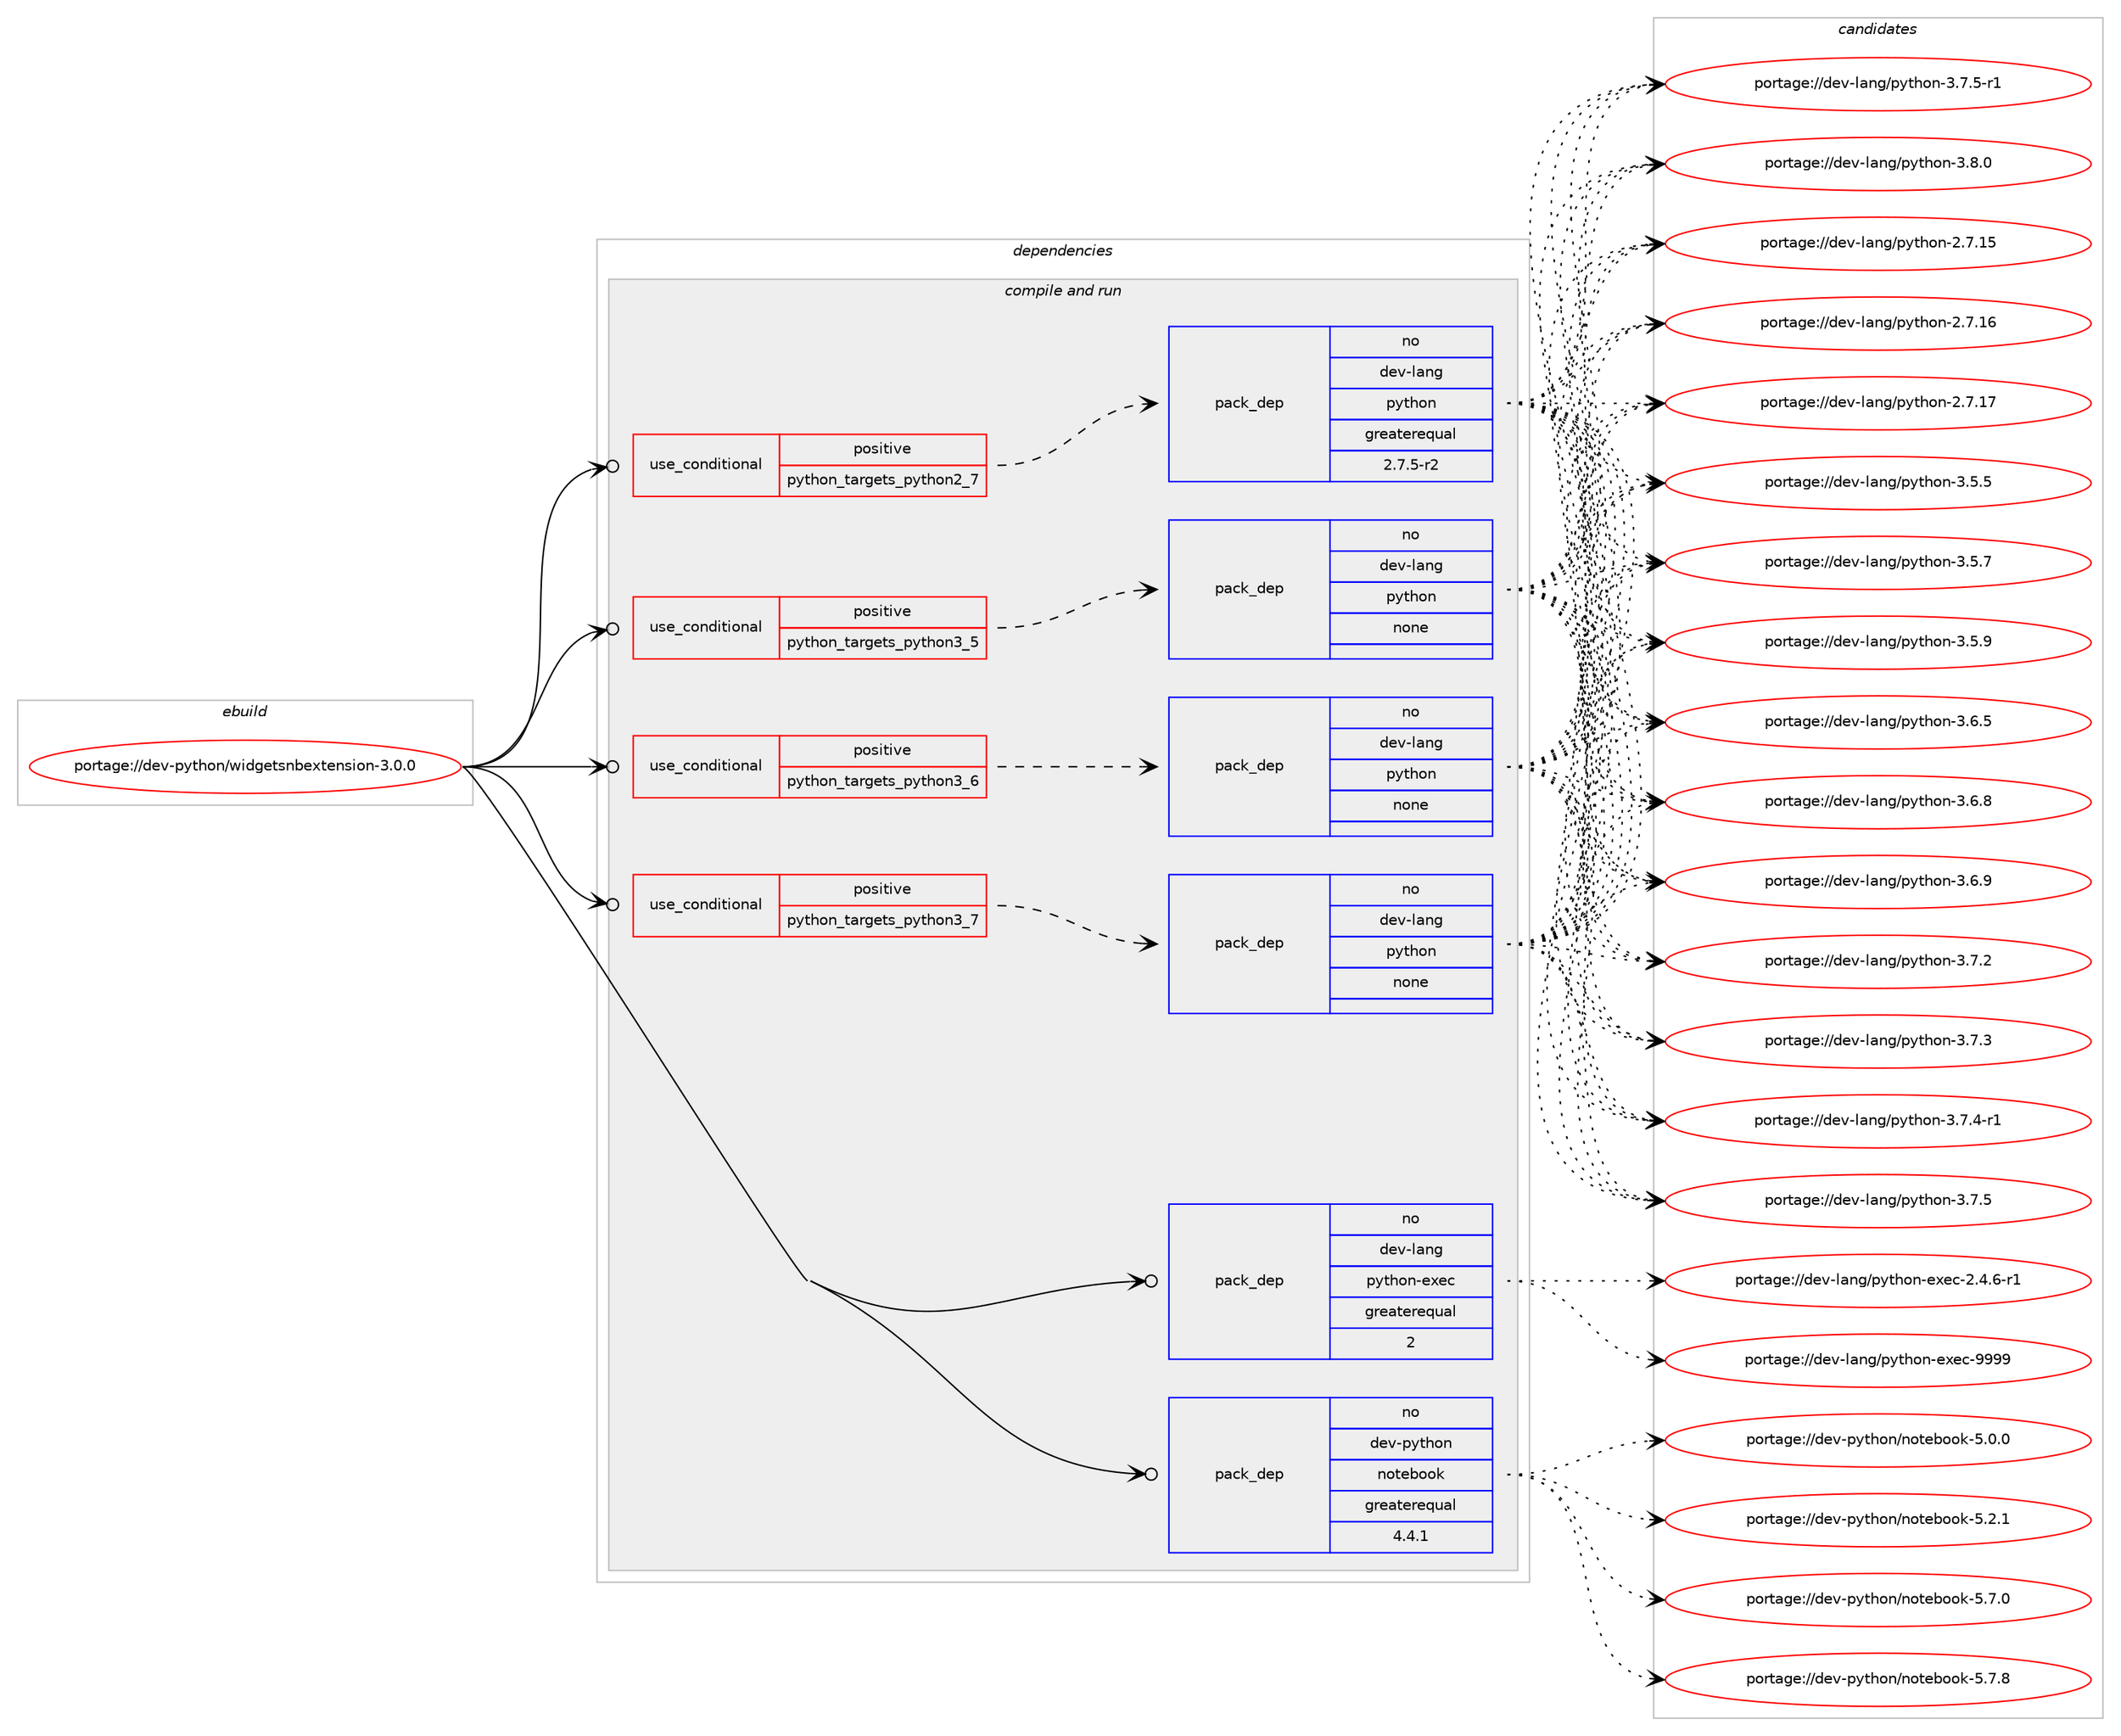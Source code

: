 digraph prolog {

# *************
# Graph options
# *************

newrank=true;
concentrate=true;
compound=true;
graph [rankdir=LR,fontname=Helvetica,fontsize=10,ranksep=1.5];#, ranksep=2.5, nodesep=0.2];
edge  [arrowhead=vee];
node  [fontname=Helvetica,fontsize=10];

# **********
# The ebuild
# **********

subgraph cluster_leftcol {
color=gray;
rank=same;
label=<<i>ebuild</i>>;
id [label="portage://dev-python/widgetsnbextension-3.0.0", color=red, width=4, href="../dev-python/widgetsnbextension-3.0.0.svg"];
}

# ****************
# The dependencies
# ****************

subgraph cluster_midcol {
color=gray;
label=<<i>dependencies</i>>;
subgraph cluster_compile {
fillcolor="#eeeeee";
style=filled;
label=<<i>compile</i>>;
}
subgraph cluster_compileandrun {
fillcolor="#eeeeee";
style=filled;
label=<<i>compile and run</i>>;
subgraph cond40807 {
dependency179080 [label=<<TABLE BORDER="0" CELLBORDER="1" CELLSPACING="0" CELLPADDING="4"><TR><TD ROWSPAN="3" CELLPADDING="10">use_conditional</TD></TR><TR><TD>positive</TD></TR><TR><TD>python_targets_python2_7</TD></TR></TABLE>>, shape=none, color=red];
subgraph pack134862 {
dependency179081 [label=<<TABLE BORDER="0" CELLBORDER="1" CELLSPACING="0" CELLPADDING="4" WIDTH="220"><TR><TD ROWSPAN="6" CELLPADDING="30">pack_dep</TD></TR><TR><TD WIDTH="110">no</TD></TR><TR><TD>dev-lang</TD></TR><TR><TD>python</TD></TR><TR><TD>greaterequal</TD></TR><TR><TD>2.7.5-r2</TD></TR></TABLE>>, shape=none, color=blue];
}
dependency179080:e -> dependency179081:w [weight=20,style="dashed",arrowhead="vee"];
}
id:e -> dependency179080:w [weight=20,style="solid",arrowhead="odotvee"];
subgraph cond40808 {
dependency179082 [label=<<TABLE BORDER="0" CELLBORDER="1" CELLSPACING="0" CELLPADDING="4"><TR><TD ROWSPAN="3" CELLPADDING="10">use_conditional</TD></TR><TR><TD>positive</TD></TR><TR><TD>python_targets_python3_5</TD></TR></TABLE>>, shape=none, color=red];
subgraph pack134863 {
dependency179083 [label=<<TABLE BORDER="0" CELLBORDER="1" CELLSPACING="0" CELLPADDING="4" WIDTH="220"><TR><TD ROWSPAN="6" CELLPADDING="30">pack_dep</TD></TR><TR><TD WIDTH="110">no</TD></TR><TR><TD>dev-lang</TD></TR><TR><TD>python</TD></TR><TR><TD>none</TD></TR><TR><TD></TD></TR></TABLE>>, shape=none, color=blue];
}
dependency179082:e -> dependency179083:w [weight=20,style="dashed",arrowhead="vee"];
}
id:e -> dependency179082:w [weight=20,style="solid",arrowhead="odotvee"];
subgraph cond40809 {
dependency179084 [label=<<TABLE BORDER="0" CELLBORDER="1" CELLSPACING="0" CELLPADDING="4"><TR><TD ROWSPAN="3" CELLPADDING="10">use_conditional</TD></TR><TR><TD>positive</TD></TR><TR><TD>python_targets_python3_6</TD></TR></TABLE>>, shape=none, color=red];
subgraph pack134864 {
dependency179085 [label=<<TABLE BORDER="0" CELLBORDER="1" CELLSPACING="0" CELLPADDING="4" WIDTH="220"><TR><TD ROWSPAN="6" CELLPADDING="30">pack_dep</TD></TR><TR><TD WIDTH="110">no</TD></TR><TR><TD>dev-lang</TD></TR><TR><TD>python</TD></TR><TR><TD>none</TD></TR><TR><TD></TD></TR></TABLE>>, shape=none, color=blue];
}
dependency179084:e -> dependency179085:w [weight=20,style="dashed",arrowhead="vee"];
}
id:e -> dependency179084:w [weight=20,style="solid",arrowhead="odotvee"];
subgraph cond40810 {
dependency179086 [label=<<TABLE BORDER="0" CELLBORDER="1" CELLSPACING="0" CELLPADDING="4"><TR><TD ROWSPAN="3" CELLPADDING="10">use_conditional</TD></TR><TR><TD>positive</TD></TR><TR><TD>python_targets_python3_7</TD></TR></TABLE>>, shape=none, color=red];
subgraph pack134865 {
dependency179087 [label=<<TABLE BORDER="0" CELLBORDER="1" CELLSPACING="0" CELLPADDING="4" WIDTH="220"><TR><TD ROWSPAN="6" CELLPADDING="30">pack_dep</TD></TR><TR><TD WIDTH="110">no</TD></TR><TR><TD>dev-lang</TD></TR><TR><TD>python</TD></TR><TR><TD>none</TD></TR><TR><TD></TD></TR></TABLE>>, shape=none, color=blue];
}
dependency179086:e -> dependency179087:w [weight=20,style="dashed",arrowhead="vee"];
}
id:e -> dependency179086:w [weight=20,style="solid",arrowhead="odotvee"];
subgraph pack134866 {
dependency179088 [label=<<TABLE BORDER="0" CELLBORDER="1" CELLSPACING="0" CELLPADDING="4" WIDTH="220"><TR><TD ROWSPAN="6" CELLPADDING="30">pack_dep</TD></TR><TR><TD WIDTH="110">no</TD></TR><TR><TD>dev-lang</TD></TR><TR><TD>python-exec</TD></TR><TR><TD>greaterequal</TD></TR><TR><TD>2</TD></TR></TABLE>>, shape=none, color=blue];
}
id:e -> dependency179088:w [weight=20,style="solid",arrowhead="odotvee"];
subgraph pack134867 {
dependency179089 [label=<<TABLE BORDER="0" CELLBORDER="1" CELLSPACING="0" CELLPADDING="4" WIDTH="220"><TR><TD ROWSPAN="6" CELLPADDING="30">pack_dep</TD></TR><TR><TD WIDTH="110">no</TD></TR><TR><TD>dev-python</TD></TR><TR><TD>notebook</TD></TR><TR><TD>greaterequal</TD></TR><TR><TD>4.4.1</TD></TR></TABLE>>, shape=none, color=blue];
}
id:e -> dependency179089:w [weight=20,style="solid",arrowhead="odotvee"];
}
subgraph cluster_run {
fillcolor="#eeeeee";
style=filled;
label=<<i>run</i>>;
}
}

# **************
# The candidates
# **************

subgraph cluster_choices {
rank=same;
color=gray;
label=<<i>candidates</i>>;

subgraph choice134862 {
color=black;
nodesep=1;
choiceportage10010111845108971101034711212111610411111045504655464953 [label="portage://dev-lang/python-2.7.15", color=red, width=4,href="../dev-lang/python-2.7.15.svg"];
choiceportage10010111845108971101034711212111610411111045504655464954 [label="portage://dev-lang/python-2.7.16", color=red, width=4,href="../dev-lang/python-2.7.16.svg"];
choiceportage10010111845108971101034711212111610411111045504655464955 [label="portage://dev-lang/python-2.7.17", color=red, width=4,href="../dev-lang/python-2.7.17.svg"];
choiceportage100101118451089711010347112121116104111110455146534653 [label="portage://dev-lang/python-3.5.5", color=red, width=4,href="../dev-lang/python-3.5.5.svg"];
choiceportage100101118451089711010347112121116104111110455146534655 [label="portage://dev-lang/python-3.5.7", color=red, width=4,href="../dev-lang/python-3.5.7.svg"];
choiceportage100101118451089711010347112121116104111110455146534657 [label="portage://dev-lang/python-3.5.9", color=red, width=4,href="../dev-lang/python-3.5.9.svg"];
choiceportage100101118451089711010347112121116104111110455146544653 [label="portage://dev-lang/python-3.6.5", color=red, width=4,href="../dev-lang/python-3.6.5.svg"];
choiceportage100101118451089711010347112121116104111110455146544656 [label="portage://dev-lang/python-3.6.8", color=red, width=4,href="../dev-lang/python-3.6.8.svg"];
choiceportage100101118451089711010347112121116104111110455146544657 [label="portage://dev-lang/python-3.6.9", color=red, width=4,href="../dev-lang/python-3.6.9.svg"];
choiceportage100101118451089711010347112121116104111110455146554650 [label="portage://dev-lang/python-3.7.2", color=red, width=4,href="../dev-lang/python-3.7.2.svg"];
choiceportage100101118451089711010347112121116104111110455146554651 [label="portage://dev-lang/python-3.7.3", color=red, width=4,href="../dev-lang/python-3.7.3.svg"];
choiceportage1001011184510897110103471121211161041111104551465546524511449 [label="portage://dev-lang/python-3.7.4-r1", color=red, width=4,href="../dev-lang/python-3.7.4-r1.svg"];
choiceportage100101118451089711010347112121116104111110455146554653 [label="portage://dev-lang/python-3.7.5", color=red, width=4,href="../dev-lang/python-3.7.5.svg"];
choiceportage1001011184510897110103471121211161041111104551465546534511449 [label="portage://dev-lang/python-3.7.5-r1", color=red, width=4,href="../dev-lang/python-3.7.5-r1.svg"];
choiceportage100101118451089711010347112121116104111110455146564648 [label="portage://dev-lang/python-3.8.0", color=red, width=4,href="../dev-lang/python-3.8.0.svg"];
dependency179081:e -> choiceportage10010111845108971101034711212111610411111045504655464953:w [style=dotted,weight="100"];
dependency179081:e -> choiceportage10010111845108971101034711212111610411111045504655464954:w [style=dotted,weight="100"];
dependency179081:e -> choiceportage10010111845108971101034711212111610411111045504655464955:w [style=dotted,weight="100"];
dependency179081:e -> choiceportage100101118451089711010347112121116104111110455146534653:w [style=dotted,weight="100"];
dependency179081:e -> choiceportage100101118451089711010347112121116104111110455146534655:w [style=dotted,weight="100"];
dependency179081:e -> choiceportage100101118451089711010347112121116104111110455146534657:w [style=dotted,weight="100"];
dependency179081:e -> choiceportage100101118451089711010347112121116104111110455146544653:w [style=dotted,weight="100"];
dependency179081:e -> choiceportage100101118451089711010347112121116104111110455146544656:w [style=dotted,weight="100"];
dependency179081:e -> choiceportage100101118451089711010347112121116104111110455146544657:w [style=dotted,weight="100"];
dependency179081:e -> choiceportage100101118451089711010347112121116104111110455146554650:w [style=dotted,weight="100"];
dependency179081:e -> choiceportage100101118451089711010347112121116104111110455146554651:w [style=dotted,weight="100"];
dependency179081:e -> choiceportage1001011184510897110103471121211161041111104551465546524511449:w [style=dotted,weight="100"];
dependency179081:e -> choiceportage100101118451089711010347112121116104111110455146554653:w [style=dotted,weight="100"];
dependency179081:e -> choiceportage1001011184510897110103471121211161041111104551465546534511449:w [style=dotted,weight="100"];
dependency179081:e -> choiceportage100101118451089711010347112121116104111110455146564648:w [style=dotted,weight="100"];
}
subgraph choice134863 {
color=black;
nodesep=1;
choiceportage10010111845108971101034711212111610411111045504655464953 [label="portage://dev-lang/python-2.7.15", color=red, width=4,href="../dev-lang/python-2.7.15.svg"];
choiceportage10010111845108971101034711212111610411111045504655464954 [label="portage://dev-lang/python-2.7.16", color=red, width=4,href="../dev-lang/python-2.7.16.svg"];
choiceportage10010111845108971101034711212111610411111045504655464955 [label="portage://dev-lang/python-2.7.17", color=red, width=4,href="../dev-lang/python-2.7.17.svg"];
choiceportage100101118451089711010347112121116104111110455146534653 [label="portage://dev-lang/python-3.5.5", color=red, width=4,href="../dev-lang/python-3.5.5.svg"];
choiceportage100101118451089711010347112121116104111110455146534655 [label="portage://dev-lang/python-3.5.7", color=red, width=4,href="../dev-lang/python-3.5.7.svg"];
choiceportage100101118451089711010347112121116104111110455146534657 [label="portage://dev-lang/python-3.5.9", color=red, width=4,href="../dev-lang/python-3.5.9.svg"];
choiceportage100101118451089711010347112121116104111110455146544653 [label="portage://dev-lang/python-3.6.5", color=red, width=4,href="../dev-lang/python-3.6.5.svg"];
choiceportage100101118451089711010347112121116104111110455146544656 [label="portage://dev-lang/python-3.6.8", color=red, width=4,href="../dev-lang/python-3.6.8.svg"];
choiceportage100101118451089711010347112121116104111110455146544657 [label="portage://dev-lang/python-3.6.9", color=red, width=4,href="../dev-lang/python-3.6.9.svg"];
choiceportage100101118451089711010347112121116104111110455146554650 [label="portage://dev-lang/python-3.7.2", color=red, width=4,href="../dev-lang/python-3.7.2.svg"];
choiceportage100101118451089711010347112121116104111110455146554651 [label="portage://dev-lang/python-3.7.3", color=red, width=4,href="../dev-lang/python-3.7.3.svg"];
choiceportage1001011184510897110103471121211161041111104551465546524511449 [label="portage://dev-lang/python-3.7.4-r1", color=red, width=4,href="../dev-lang/python-3.7.4-r1.svg"];
choiceportage100101118451089711010347112121116104111110455146554653 [label="portage://dev-lang/python-3.7.5", color=red, width=4,href="../dev-lang/python-3.7.5.svg"];
choiceportage1001011184510897110103471121211161041111104551465546534511449 [label="portage://dev-lang/python-3.7.5-r1", color=red, width=4,href="../dev-lang/python-3.7.5-r1.svg"];
choiceportage100101118451089711010347112121116104111110455146564648 [label="portage://dev-lang/python-3.8.0", color=red, width=4,href="../dev-lang/python-3.8.0.svg"];
dependency179083:e -> choiceportage10010111845108971101034711212111610411111045504655464953:w [style=dotted,weight="100"];
dependency179083:e -> choiceportage10010111845108971101034711212111610411111045504655464954:w [style=dotted,weight="100"];
dependency179083:e -> choiceportage10010111845108971101034711212111610411111045504655464955:w [style=dotted,weight="100"];
dependency179083:e -> choiceportage100101118451089711010347112121116104111110455146534653:w [style=dotted,weight="100"];
dependency179083:e -> choiceportage100101118451089711010347112121116104111110455146534655:w [style=dotted,weight="100"];
dependency179083:e -> choiceportage100101118451089711010347112121116104111110455146534657:w [style=dotted,weight="100"];
dependency179083:e -> choiceportage100101118451089711010347112121116104111110455146544653:w [style=dotted,weight="100"];
dependency179083:e -> choiceportage100101118451089711010347112121116104111110455146544656:w [style=dotted,weight="100"];
dependency179083:e -> choiceportage100101118451089711010347112121116104111110455146544657:w [style=dotted,weight="100"];
dependency179083:e -> choiceportage100101118451089711010347112121116104111110455146554650:w [style=dotted,weight="100"];
dependency179083:e -> choiceportage100101118451089711010347112121116104111110455146554651:w [style=dotted,weight="100"];
dependency179083:e -> choiceportage1001011184510897110103471121211161041111104551465546524511449:w [style=dotted,weight="100"];
dependency179083:e -> choiceportage100101118451089711010347112121116104111110455146554653:w [style=dotted,weight="100"];
dependency179083:e -> choiceportage1001011184510897110103471121211161041111104551465546534511449:w [style=dotted,weight="100"];
dependency179083:e -> choiceportage100101118451089711010347112121116104111110455146564648:w [style=dotted,weight="100"];
}
subgraph choice134864 {
color=black;
nodesep=1;
choiceportage10010111845108971101034711212111610411111045504655464953 [label="portage://dev-lang/python-2.7.15", color=red, width=4,href="../dev-lang/python-2.7.15.svg"];
choiceportage10010111845108971101034711212111610411111045504655464954 [label="portage://dev-lang/python-2.7.16", color=red, width=4,href="../dev-lang/python-2.7.16.svg"];
choiceportage10010111845108971101034711212111610411111045504655464955 [label="portage://dev-lang/python-2.7.17", color=red, width=4,href="../dev-lang/python-2.7.17.svg"];
choiceportage100101118451089711010347112121116104111110455146534653 [label="portage://dev-lang/python-3.5.5", color=red, width=4,href="../dev-lang/python-3.5.5.svg"];
choiceportage100101118451089711010347112121116104111110455146534655 [label="portage://dev-lang/python-3.5.7", color=red, width=4,href="../dev-lang/python-3.5.7.svg"];
choiceportage100101118451089711010347112121116104111110455146534657 [label="portage://dev-lang/python-3.5.9", color=red, width=4,href="../dev-lang/python-3.5.9.svg"];
choiceportage100101118451089711010347112121116104111110455146544653 [label="portage://dev-lang/python-3.6.5", color=red, width=4,href="../dev-lang/python-3.6.5.svg"];
choiceportage100101118451089711010347112121116104111110455146544656 [label="portage://dev-lang/python-3.6.8", color=red, width=4,href="../dev-lang/python-3.6.8.svg"];
choiceportage100101118451089711010347112121116104111110455146544657 [label="portage://dev-lang/python-3.6.9", color=red, width=4,href="../dev-lang/python-3.6.9.svg"];
choiceportage100101118451089711010347112121116104111110455146554650 [label="portage://dev-lang/python-3.7.2", color=red, width=4,href="../dev-lang/python-3.7.2.svg"];
choiceportage100101118451089711010347112121116104111110455146554651 [label="portage://dev-lang/python-3.7.3", color=red, width=4,href="../dev-lang/python-3.7.3.svg"];
choiceportage1001011184510897110103471121211161041111104551465546524511449 [label="portage://dev-lang/python-3.7.4-r1", color=red, width=4,href="../dev-lang/python-3.7.4-r1.svg"];
choiceportage100101118451089711010347112121116104111110455146554653 [label="portage://dev-lang/python-3.7.5", color=red, width=4,href="../dev-lang/python-3.7.5.svg"];
choiceportage1001011184510897110103471121211161041111104551465546534511449 [label="portage://dev-lang/python-3.7.5-r1", color=red, width=4,href="../dev-lang/python-3.7.5-r1.svg"];
choiceportage100101118451089711010347112121116104111110455146564648 [label="portage://dev-lang/python-3.8.0", color=red, width=4,href="../dev-lang/python-3.8.0.svg"];
dependency179085:e -> choiceportage10010111845108971101034711212111610411111045504655464953:w [style=dotted,weight="100"];
dependency179085:e -> choiceportage10010111845108971101034711212111610411111045504655464954:w [style=dotted,weight="100"];
dependency179085:e -> choiceportage10010111845108971101034711212111610411111045504655464955:w [style=dotted,weight="100"];
dependency179085:e -> choiceportage100101118451089711010347112121116104111110455146534653:w [style=dotted,weight="100"];
dependency179085:e -> choiceportage100101118451089711010347112121116104111110455146534655:w [style=dotted,weight="100"];
dependency179085:e -> choiceportage100101118451089711010347112121116104111110455146534657:w [style=dotted,weight="100"];
dependency179085:e -> choiceportage100101118451089711010347112121116104111110455146544653:w [style=dotted,weight="100"];
dependency179085:e -> choiceportage100101118451089711010347112121116104111110455146544656:w [style=dotted,weight="100"];
dependency179085:e -> choiceportage100101118451089711010347112121116104111110455146544657:w [style=dotted,weight="100"];
dependency179085:e -> choiceportage100101118451089711010347112121116104111110455146554650:w [style=dotted,weight="100"];
dependency179085:e -> choiceportage100101118451089711010347112121116104111110455146554651:w [style=dotted,weight="100"];
dependency179085:e -> choiceportage1001011184510897110103471121211161041111104551465546524511449:w [style=dotted,weight="100"];
dependency179085:e -> choiceportage100101118451089711010347112121116104111110455146554653:w [style=dotted,weight="100"];
dependency179085:e -> choiceportage1001011184510897110103471121211161041111104551465546534511449:w [style=dotted,weight="100"];
dependency179085:e -> choiceportage100101118451089711010347112121116104111110455146564648:w [style=dotted,weight="100"];
}
subgraph choice134865 {
color=black;
nodesep=1;
choiceportage10010111845108971101034711212111610411111045504655464953 [label="portage://dev-lang/python-2.7.15", color=red, width=4,href="../dev-lang/python-2.7.15.svg"];
choiceportage10010111845108971101034711212111610411111045504655464954 [label="portage://dev-lang/python-2.7.16", color=red, width=4,href="../dev-lang/python-2.7.16.svg"];
choiceportage10010111845108971101034711212111610411111045504655464955 [label="portage://dev-lang/python-2.7.17", color=red, width=4,href="../dev-lang/python-2.7.17.svg"];
choiceportage100101118451089711010347112121116104111110455146534653 [label="portage://dev-lang/python-3.5.5", color=red, width=4,href="../dev-lang/python-3.5.5.svg"];
choiceportage100101118451089711010347112121116104111110455146534655 [label="portage://dev-lang/python-3.5.7", color=red, width=4,href="../dev-lang/python-3.5.7.svg"];
choiceportage100101118451089711010347112121116104111110455146534657 [label="portage://dev-lang/python-3.5.9", color=red, width=4,href="../dev-lang/python-3.5.9.svg"];
choiceportage100101118451089711010347112121116104111110455146544653 [label="portage://dev-lang/python-3.6.5", color=red, width=4,href="../dev-lang/python-3.6.5.svg"];
choiceportage100101118451089711010347112121116104111110455146544656 [label="portage://dev-lang/python-3.6.8", color=red, width=4,href="../dev-lang/python-3.6.8.svg"];
choiceportage100101118451089711010347112121116104111110455146544657 [label="portage://dev-lang/python-3.6.9", color=red, width=4,href="../dev-lang/python-3.6.9.svg"];
choiceportage100101118451089711010347112121116104111110455146554650 [label="portage://dev-lang/python-3.7.2", color=red, width=4,href="../dev-lang/python-3.7.2.svg"];
choiceportage100101118451089711010347112121116104111110455146554651 [label="portage://dev-lang/python-3.7.3", color=red, width=4,href="../dev-lang/python-3.7.3.svg"];
choiceportage1001011184510897110103471121211161041111104551465546524511449 [label="portage://dev-lang/python-3.7.4-r1", color=red, width=4,href="../dev-lang/python-3.7.4-r1.svg"];
choiceportage100101118451089711010347112121116104111110455146554653 [label="portage://dev-lang/python-3.7.5", color=red, width=4,href="../dev-lang/python-3.7.5.svg"];
choiceportage1001011184510897110103471121211161041111104551465546534511449 [label="portage://dev-lang/python-3.7.5-r1", color=red, width=4,href="../dev-lang/python-3.7.5-r1.svg"];
choiceportage100101118451089711010347112121116104111110455146564648 [label="portage://dev-lang/python-3.8.0", color=red, width=4,href="../dev-lang/python-3.8.0.svg"];
dependency179087:e -> choiceportage10010111845108971101034711212111610411111045504655464953:w [style=dotted,weight="100"];
dependency179087:e -> choiceportage10010111845108971101034711212111610411111045504655464954:w [style=dotted,weight="100"];
dependency179087:e -> choiceportage10010111845108971101034711212111610411111045504655464955:w [style=dotted,weight="100"];
dependency179087:e -> choiceportage100101118451089711010347112121116104111110455146534653:w [style=dotted,weight="100"];
dependency179087:e -> choiceportage100101118451089711010347112121116104111110455146534655:w [style=dotted,weight="100"];
dependency179087:e -> choiceportage100101118451089711010347112121116104111110455146534657:w [style=dotted,weight="100"];
dependency179087:e -> choiceportage100101118451089711010347112121116104111110455146544653:w [style=dotted,weight="100"];
dependency179087:e -> choiceportage100101118451089711010347112121116104111110455146544656:w [style=dotted,weight="100"];
dependency179087:e -> choiceportage100101118451089711010347112121116104111110455146544657:w [style=dotted,weight="100"];
dependency179087:e -> choiceportage100101118451089711010347112121116104111110455146554650:w [style=dotted,weight="100"];
dependency179087:e -> choiceportage100101118451089711010347112121116104111110455146554651:w [style=dotted,weight="100"];
dependency179087:e -> choiceportage1001011184510897110103471121211161041111104551465546524511449:w [style=dotted,weight="100"];
dependency179087:e -> choiceportage100101118451089711010347112121116104111110455146554653:w [style=dotted,weight="100"];
dependency179087:e -> choiceportage1001011184510897110103471121211161041111104551465546534511449:w [style=dotted,weight="100"];
dependency179087:e -> choiceportage100101118451089711010347112121116104111110455146564648:w [style=dotted,weight="100"];
}
subgraph choice134866 {
color=black;
nodesep=1;
choiceportage10010111845108971101034711212111610411111045101120101994550465246544511449 [label="portage://dev-lang/python-exec-2.4.6-r1", color=red, width=4,href="../dev-lang/python-exec-2.4.6-r1.svg"];
choiceportage10010111845108971101034711212111610411111045101120101994557575757 [label="portage://dev-lang/python-exec-9999", color=red, width=4,href="../dev-lang/python-exec-9999.svg"];
dependency179088:e -> choiceportage10010111845108971101034711212111610411111045101120101994550465246544511449:w [style=dotted,weight="100"];
dependency179088:e -> choiceportage10010111845108971101034711212111610411111045101120101994557575757:w [style=dotted,weight="100"];
}
subgraph choice134867 {
color=black;
nodesep=1;
choiceportage100101118451121211161041111104711011111610198111111107455346484648 [label="portage://dev-python/notebook-5.0.0", color=red, width=4,href="../dev-python/notebook-5.0.0.svg"];
choiceportage100101118451121211161041111104711011111610198111111107455346504649 [label="portage://dev-python/notebook-5.2.1", color=red, width=4,href="../dev-python/notebook-5.2.1.svg"];
choiceportage100101118451121211161041111104711011111610198111111107455346554648 [label="portage://dev-python/notebook-5.7.0", color=red, width=4,href="../dev-python/notebook-5.7.0.svg"];
choiceportage100101118451121211161041111104711011111610198111111107455346554656 [label="portage://dev-python/notebook-5.7.8", color=red, width=4,href="../dev-python/notebook-5.7.8.svg"];
dependency179089:e -> choiceportage100101118451121211161041111104711011111610198111111107455346484648:w [style=dotted,weight="100"];
dependency179089:e -> choiceportage100101118451121211161041111104711011111610198111111107455346504649:w [style=dotted,weight="100"];
dependency179089:e -> choiceportage100101118451121211161041111104711011111610198111111107455346554648:w [style=dotted,weight="100"];
dependency179089:e -> choiceportage100101118451121211161041111104711011111610198111111107455346554656:w [style=dotted,weight="100"];
}
}

}
